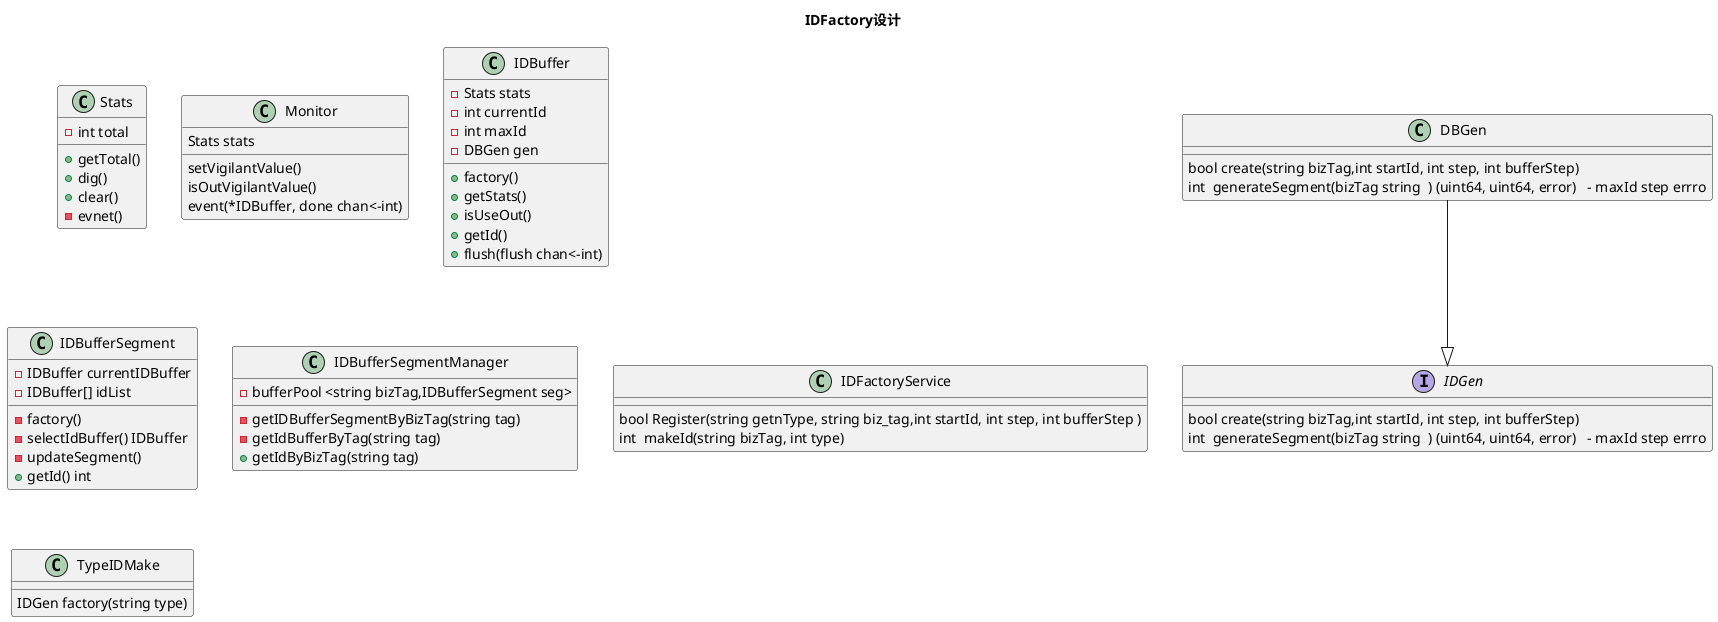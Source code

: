 @startuml
title IDFactory设计
class Stats {
  - int total
  +getTotal()
  +dig()
  +clear()
  -evnet()
}
class Monitor {
    Stats stats
    setVigilantValue()
    isOutVigilantValue()
    event(*IDBuffer, done chan<-int)
} 
class IDBuffer {
  - Stats stats 
  - int currentId
  - int maxId
  + factory()
  + getStats()
  + isUseOut()
  + getId()
  + flush(flush chan<-int)
  - DBGen gen
}
class IDBufferSegment{
    - IDBuffer currentIDBuffer
    - IDBuffer[] idList 
    - factory()
    - selectIdBuffer() IDBuffer
    - updateSegment()
    + getId() int
}
class IDBufferSegmentManager {
    - bufferPool <string bizTag,IDBufferSegment seg> 
    - getIDBufferSegmentByBizTag(string tag)
    - getIdBufferByTag(string tag)
    + getIdByBizTag(string tag)
}
class DBGen{
    bool create(string bizTag,int startId, int step, int bufferStep)
    int  generateSegment(bizTag string  ) (uint64, uint64, error)   - maxId step errro
}
interface IDGen{
    bool create(string bizTag,int startId, int step, int bufferStep)
    int  generateSegment(bizTag string  ) (uint64, uint64, error)   - maxId step errro
}
class IDFactoryService{
    bool Register(string getnType, string biz_tag,int startId, int step, int bufferStep )
    int  makeId(string bizTag, int type)
        
}
class TypeIDMake{
    IDGen factory(string type)
}
DBGen --|> IDGen


@enduml
